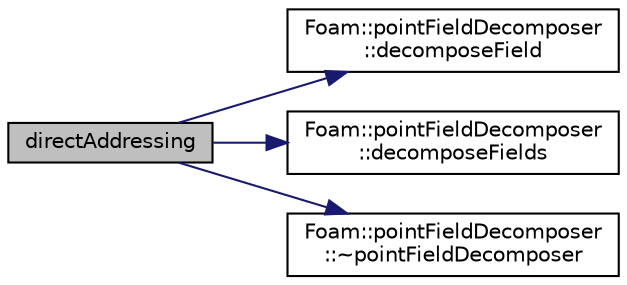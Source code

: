 digraph "directAddressing"
{
  bgcolor="transparent";
  edge [fontname="Helvetica",fontsize="10",labelfontname="Helvetica",labelfontsize="10"];
  node [fontname="Helvetica",fontsize="10",shape=record];
  rankdir="LR";
  Node1 [label="directAddressing",height=0.2,width=0.4,color="black", fillcolor="grey75", style="filled", fontcolor="black"];
  Node1 -> Node2 [color="midnightblue",fontsize="10",style="solid",fontname="Helvetica"];
  Node2 [label="Foam::pointFieldDecomposer\l::decomposeField",height=0.2,width=0.4,color="black",URL="$a01918.html#a2419c79a643145e279c9cf785ec18c83",tooltip="Decompose point field. "];
  Node1 -> Node3 [color="midnightblue",fontsize="10",style="solid",fontname="Helvetica"];
  Node3 [label="Foam::pointFieldDecomposer\l::decomposeFields",height=0.2,width=0.4,color="black",URL="$a01918.html#a2221a985dd19df1317b0e6f4e61dd262"];
  Node1 -> Node4 [color="midnightblue",fontsize="10",style="solid",fontname="Helvetica"];
  Node4 [label="Foam::pointFieldDecomposer\l::~pointFieldDecomposer",height=0.2,width=0.4,color="black",URL="$a01918.html#acb1a57e461631847d23e07909c7c320c",tooltip="Destructor. "];
}
